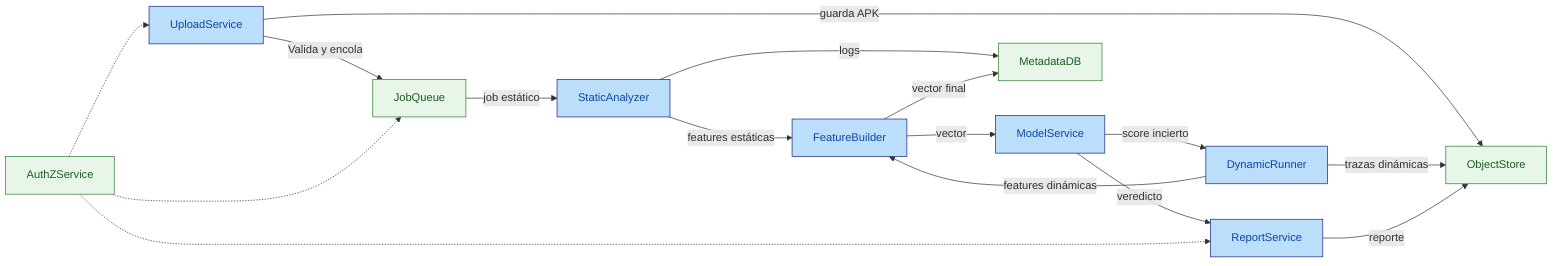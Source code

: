 flowchart LR
    %% ======================
    %% COMPONENTES PRINCIPALES
    %% ======================

    U[UploadService]:::svc
    S[StaticAnalyzer]:::svc
    D[DynamicRunner]:::svc
    F[FeatureBuilder]:::svc
    M[ModelService]:::svc
    R[ReportService]:::svc
    A[AuthZService]:::infra
    Q[JobQueue]:::infra
    O[ObjectStore]:::infra
    DB[MetadataDB]:::infra

    %% ======== FLUJO BÁSICO ========
    U -->|Valida y encola| Q
    Q -->|job estático| S
    S -->|features estáticas| F
    F -->|vector| M
    M -->|veredicto| R

    %% ======== FLUJO CON INCERTIDUMBRE ========
    M -- "score incierto" --> D
    D -->|features dinámicas| F

    %% ======== ALMACENAMIENTO Y METADATA ========
    U -->|guarda APK| O
    S -->|logs| DB
    D -->|trazas dinámicas| O
    F -->|vector final| DB
    R -->|reporte| O

    %% ======== AUTORIZACIÓN ========
    A -.-> U
    A -.-> R
    A -.-> Q

    %% ======== ESTILOS ========
    classDef svc fill:#bbdefb,stroke:#1a237e,color:#0d47a1;
    classDef infra fill:#e8f5e9,stroke:#2e7d32,color:#1b5e20;